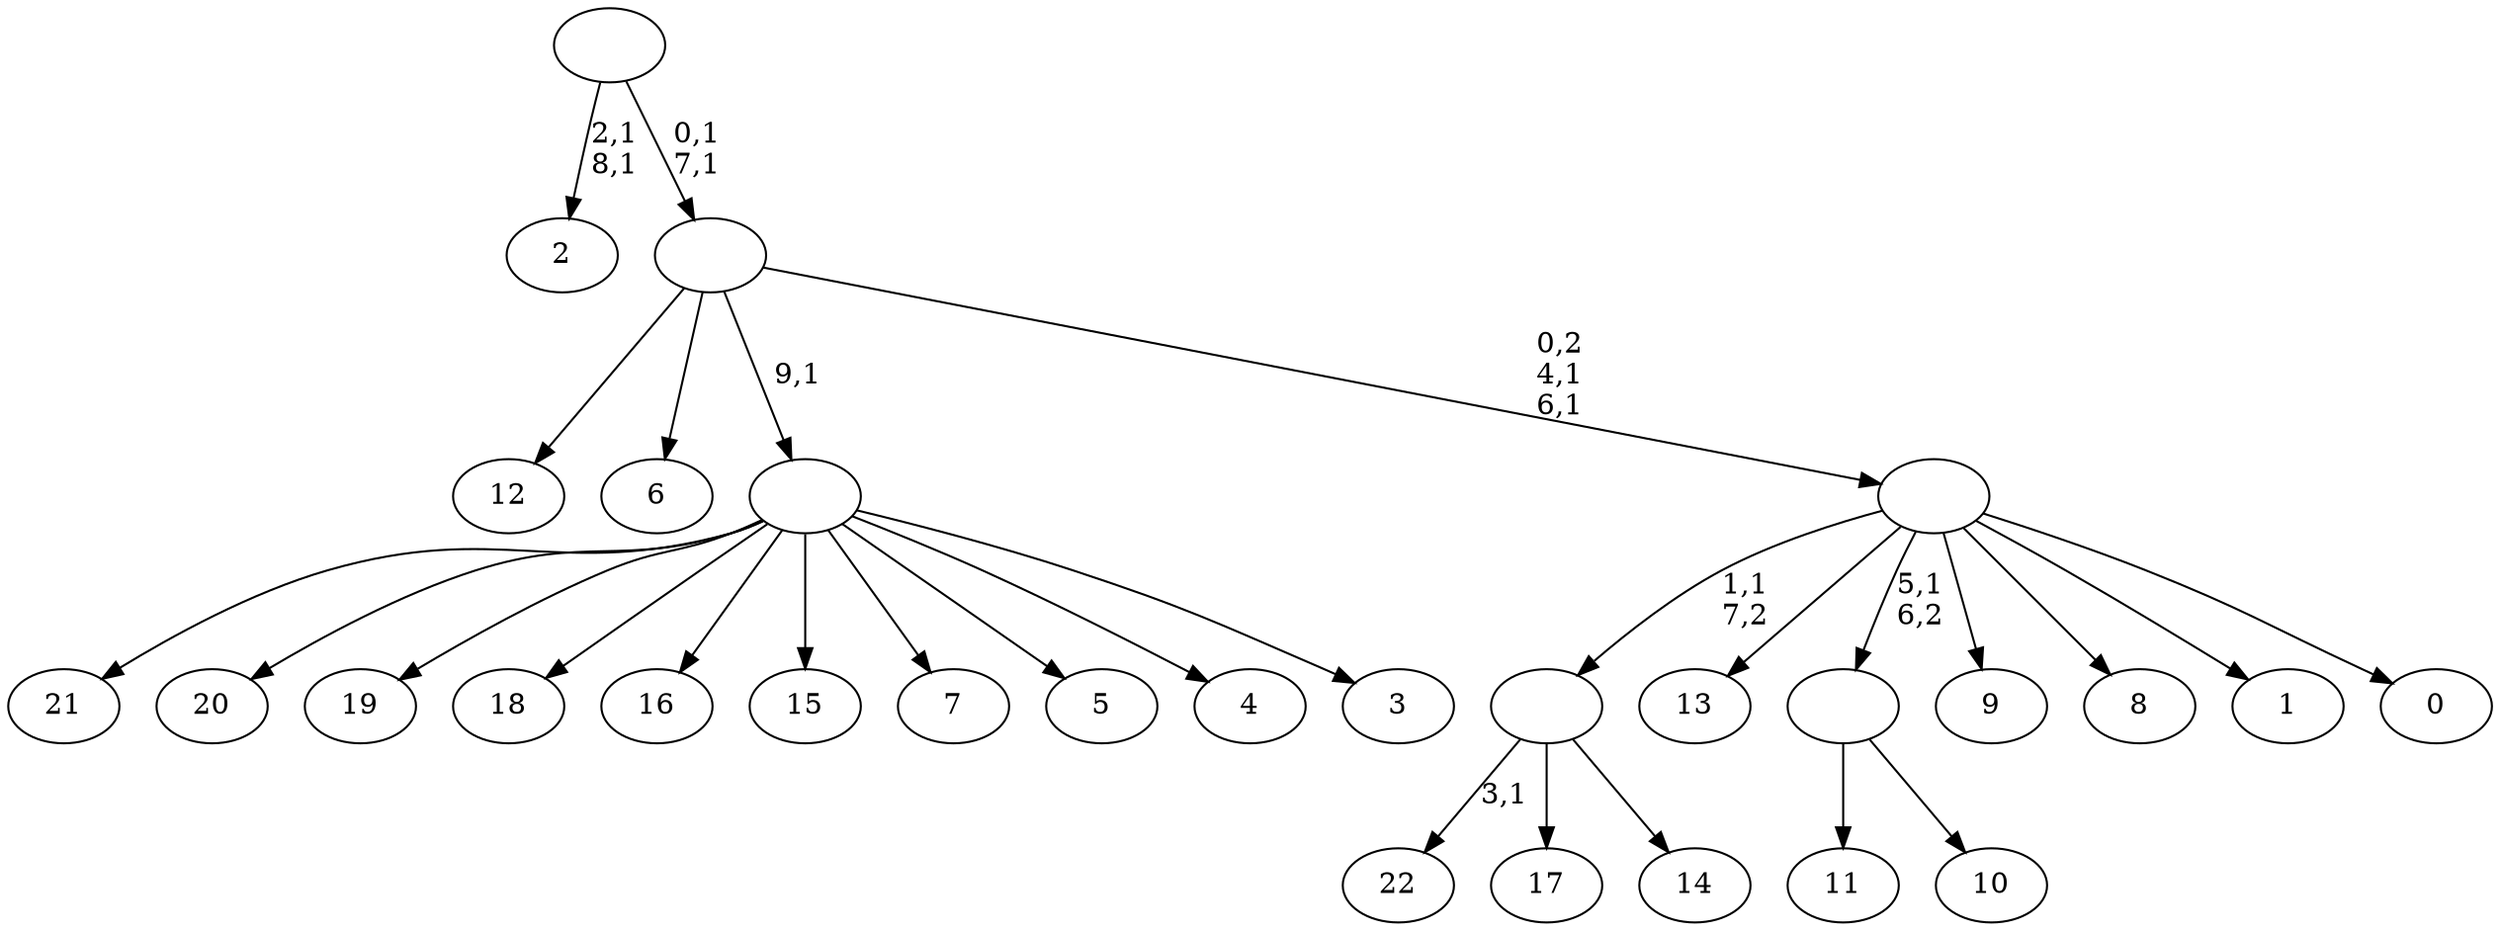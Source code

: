 digraph T {
	33 [label="22"]
	31 [label="21"]
	30 [label="20"]
	29 [label="19"]
	28 [label="18"]
	27 [label="17"]
	26 [label="16"]
	25 [label="15"]
	24 [label="14"]
	23 [label=""]
	22 [label="13"]
	21 [label="12"]
	20 [label="11"]
	19 [label="10"]
	18 [label=""]
	17 [label="9"]
	16 [label="8"]
	15 [label="7"]
	14 [label="6"]
	13 [label="5"]
	12 [label="4"]
	11 [label="3"]
	10 [label=""]
	9 [label="2"]
	6 [label="1"]
	5 [label="0"]
	4 [label=""]
	2 [label=""]
	0 [label=""]
	23 -> 33 [label="3,1"]
	23 -> 27 [label=""]
	23 -> 24 [label=""]
	18 -> 20 [label=""]
	18 -> 19 [label=""]
	10 -> 31 [label=""]
	10 -> 30 [label=""]
	10 -> 29 [label=""]
	10 -> 28 [label=""]
	10 -> 26 [label=""]
	10 -> 25 [label=""]
	10 -> 15 [label=""]
	10 -> 13 [label=""]
	10 -> 12 [label=""]
	10 -> 11 [label=""]
	4 -> 23 [label="1,1\n7,2"]
	4 -> 22 [label=""]
	4 -> 18 [label="5,1\n6,2"]
	4 -> 17 [label=""]
	4 -> 16 [label=""]
	4 -> 6 [label=""]
	4 -> 5 [label=""]
	2 -> 4 [label="0,2\n4,1\n6,1"]
	2 -> 21 [label=""]
	2 -> 14 [label=""]
	2 -> 10 [label="9,1"]
	0 -> 2 [label="0,1\n7,1"]
	0 -> 9 [label="2,1\n8,1"]
}
